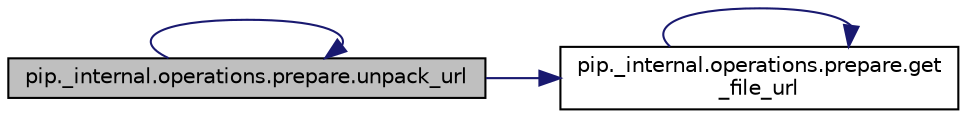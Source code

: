 digraph "pip._internal.operations.prepare.unpack_url"
{
 // LATEX_PDF_SIZE
  edge [fontname="Helvetica",fontsize="10",labelfontname="Helvetica",labelfontsize="10"];
  node [fontname="Helvetica",fontsize="10",shape=record];
  rankdir="LR";
  Node1 [label="pip._internal.operations.prepare.unpack_url",height=0.2,width=0.4,color="black", fillcolor="grey75", style="filled", fontcolor="black",tooltip=" "];
  Node1 -> Node2 [color="midnightblue",fontsize="10",style="solid",fontname="Helvetica"];
  Node2 [label="pip._internal.operations.prepare.get\l_file_url",height=0.2,width=0.4,color="black", fillcolor="white", style="filled",URL="$d5/d0e/namespacepip_1_1__internal_1_1operations_1_1prepare.html#a10a9df8c34e4824a1b3ce7dc3616736d",tooltip=" "];
  Node2 -> Node2 [color="midnightblue",fontsize="10",style="solid",fontname="Helvetica"];
  Node1 -> Node1 [color="midnightblue",fontsize="10",style="solid",fontname="Helvetica"];
}
